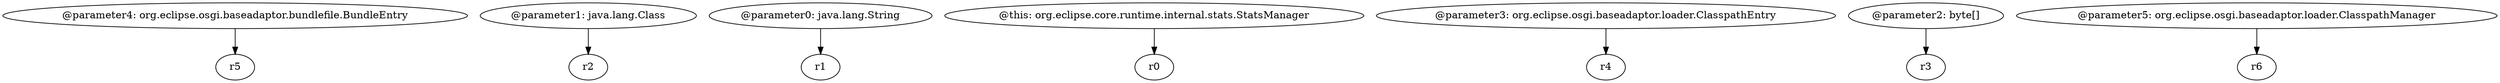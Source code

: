 digraph g {
0[label="@parameter4: org.eclipse.osgi.baseadaptor.bundlefile.BundleEntry"]
1[label="r5"]
0->1[label=""]
2[label="@parameter1: java.lang.Class"]
3[label="r2"]
2->3[label=""]
4[label="@parameter0: java.lang.String"]
5[label="r1"]
4->5[label=""]
6[label="@this: org.eclipse.core.runtime.internal.stats.StatsManager"]
7[label="r0"]
6->7[label=""]
8[label="@parameter3: org.eclipse.osgi.baseadaptor.loader.ClasspathEntry"]
9[label="r4"]
8->9[label=""]
10[label="@parameter2: byte[]"]
11[label="r3"]
10->11[label=""]
12[label="@parameter5: org.eclipse.osgi.baseadaptor.loader.ClasspathManager"]
13[label="r6"]
12->13[label=""]
}